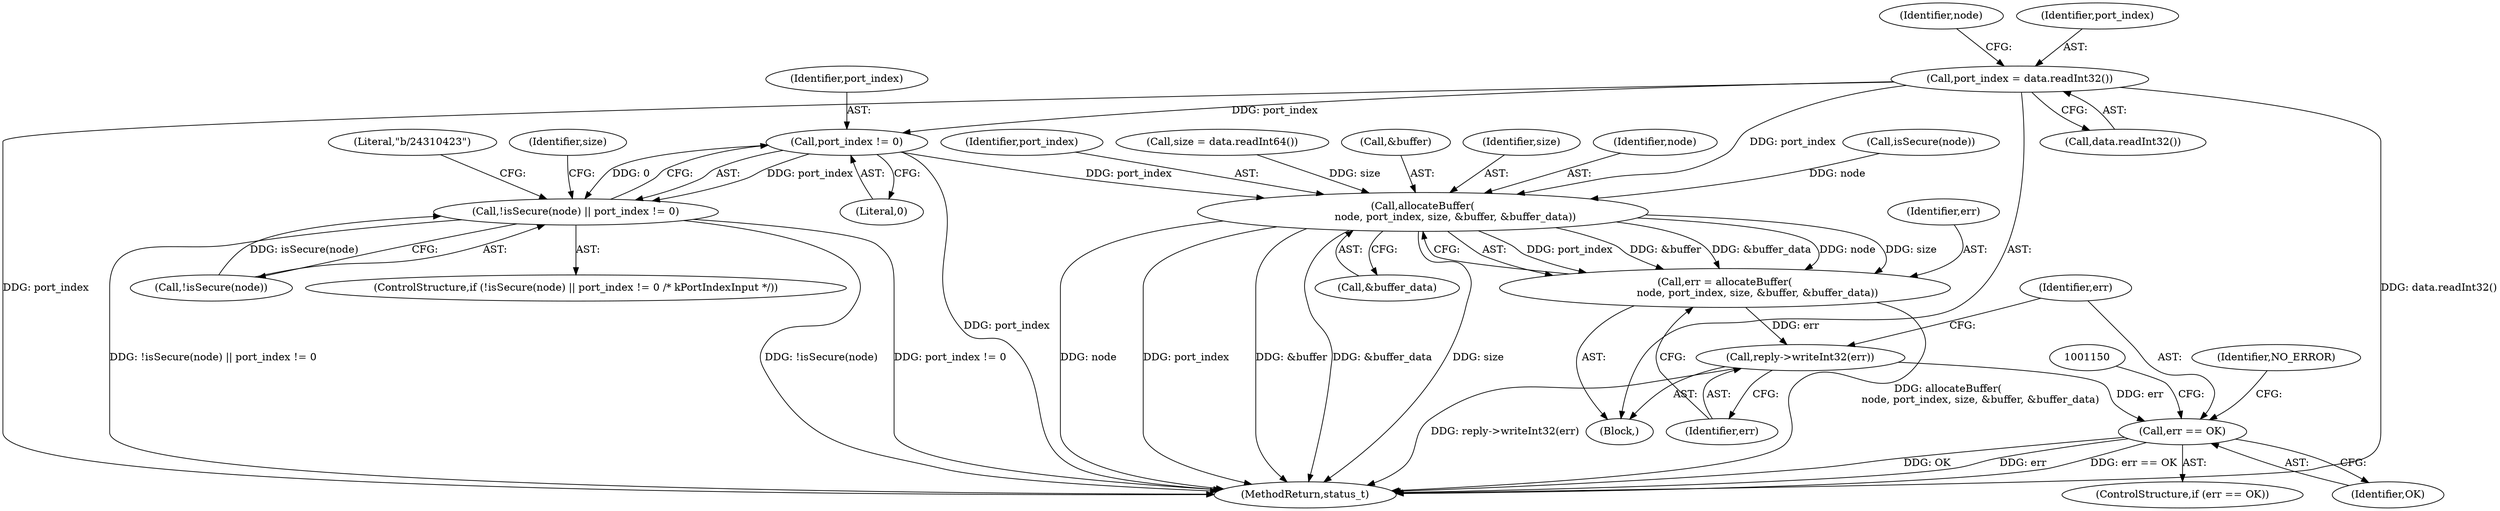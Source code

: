 digraph "0_Android_db829699d3293f254a7387894303451a91278986@API" {
"1001106" [label="(Call,port_index = data.readInt32())"];
"1001114" [label="(Call,port_index != 0)"];
"1001110" [label="(Call,!isSecure(node) || port_index != 0)"];
"1001133" [label="(Call,allocateBuffer(\n                    node, port_index, size, &buffer, &buffer_data))"];
"1001131" [label="(Call,err = allocateBuffer(\n                    node, port_index, size, &buffer, &buffer_data))"];
"1001141" [label="(Call,reply->writeInt32(err))"];
"1001144" [label="(Call,err == OK)"];
"1001364" [label="(MethodReturn,status_t)"];
"1001094" [label="(Block,)"];
"1001144" [label="(Call,err == OK)"];
"1001141" [label="(Call,reply->writeInt32(err))"];
"1001112" [label="(Call,isSecure(node))"];
"1001114" [label="(Call,port_index != 0)"];
"1001115" [label="(Identifier,port_index)"];
"1001116" [label="(Literal,0)"];
"1001135" [label="(Identifier,port_index)"];
"1001142" [label="(Identifier,err)"];
"1001125" [label="(Call,size = data.readInt64())"];
"1001139" [label="(Call,&buffer_data)"];
"1001111" [label="(Call,!isSecure(node))"];
"1001137" [label="(Call,&buffer)"];
"1001136" [label="(Identifier,size)"];
"1001106" [label="(Call,port_index = data.readInt32())"];
"1001146" [label="(Identifier,OK)"];
"1001108" [label="(Call,data.readInt32())"];
"1001145" [label="(Identifier,err)"];
"1001143" [label="(ControlStructure,if (err == OK))"];
"1001134" [label="(Identifier,node)"];
"1001113" [label="(Identifier,node)"];
"1001109" [label="(ControlStructure,if (!isSecure(node) || port_index != 0 /* kPortIndexInput */))"];
"1001119" [label="(Literal,\"b/24310423\")"];
"1001132" [label="(Identifier,err)"];
"1001131" [label="(Call,err = allocateBuffer(\n                    node, port_index, size, &buffer, &buffer_data))"];
"1001107" [label="(Identifier,port_index)"];
"1001110" [label="(Call,!isSecure(node) || port_index != 0)"];
"1001157" [label="(Identifier,NO_ERROR)"];
"1001133" [label="(Call,allocateBuffer(\n                    node, port_index, size, &buffer, &buffer_data))"];
"1001126" [label="(Identifier,size)"];
"1001106" -> "1001094"  [label="AST: "];
"1001106" -> "1001108"  [label="CFG: "];
"1001107" -> "1001106"  [label="AST: "];
"1001108" -> "1001106"  [label="AST: "];
"1001113" -> "1001106"  [label="CFG: "];
"1001106" -> "1001364"  [label="DDG: data.readInt32()"];
"1001106" -> "1001364"  [label="DDG: port_index"];
"1001106" -> "1001114"  [label="DDG: port_index"];
"1001106" -> "1001133"  [label="DDG: port_index"];
"1001114" -> "1001110"  [label="AST: "];
"1001114" -> "1001116"  [label="CFG: "];
"1001115" -> "1001114"  [label="AST: "];
"1001116" -> "1001114"  [label="AST: "];
"1001110" -> "1001114"  [label="CFG: "];
"1001114" -> "1001364"  [label="DDG: port_index"];
"1001114" -> "1001110"  [label="DDG: port_index"];
"1001114" -> "1001110"  [label="DDG: 0"];
"1001114" -> "1001133"  [label="DDG: port_index"];
"1001110" -> "1001109"  [label="AST: "];
"1001110" -> "1001111"  [label="CFG: "];
"1001111" -> "1001110"  [label="AST: "];
"1001119" -> "1001110"  [label="CFG: "];
"1001126" -> "1001110"  [label="CFG: "];
"1001110" -> "1001364"  [label="DDG: port_index != 0"];
"1001110" -> "1001364"  [label="DDG: !isSecure(node) || port_index != 0"];
"1001110" -> "1001364"  [label="DDG: !isSecure(node)"];
"1001111" -> "1001110"  [label="DDG: isSecure(node)"];
"1001133" -> "1001131"  [label="AST: "];
"1001133" -> "1001139"  [label="CFG: "];
"1001134" -> "1001133"  [label="AST: "];
"1001135" -> "1001133"  [label="AST: "];
"1001136" -> "1001133"  [label="AST: "];
"1001137" -> "1001133"  [label="AST: "];
"1001139" -> "1001133"  [label="AST: "];
"1001131" -> "1001133"  [label="CFG: "];
"1001133" -> "1001364"  [label="DDG: node"];
"1001133" -> "1001364"  [label="DDG: port_index"];
"1001133" -> "1001364"  [label="DDG: &buffer"];
"1001133" -> "1001364"  [label="DDG: &buffer_data"];
"1001133" -> "1001364"  [label="DDG: size"];
"1001133" -> "1001131"  [label="DDG: port_index"];
"1001133" -> "1001131"  [label="DDG: &buffer"];
"1001133" -> "1001131"  [label="DDG: &buffer_data"];
"1001133" -> "1001131"  [label="DDG: node"];
"1001133" -> "1001131"  [label="DDG: size"];
"1001112" -> "1001133"  [label="DDG: node"];
"1001125" -> "1001133"  [label="DDG: size"];
"1001131" -> "1001094"  [label="AST: "];
"1001132" -> "1001131"  [label="AST: "];
"1001142" -> "1001131"  [label="CFG: "];
"1001131" -> "1001364"  [label="DDG: allocateBuffer(\n                    node, port_index, size, &buffer, &buffer_data)"];
"1001131" -> "1001141"  [label="DDG: err"];
"1001141" -> "1001094"  [label="AST: "];
"1001141" -> "1001142"  [label="CFG: "];
"1001142" -> "1001141"  [label="AST: "];
"1001145" -> "1001141"  [label="CFG: "];
"1001141" -> "1001364"  [label="DDG: reply->writeInt32(err)"];
"1001141" -> "1001144"  [label="DDG: err"];
"1001144" -> "1001143"  [label="AST: "];
"1001144" -> "1001146"  [label="CFG: "];
"1001145" -> "1001144"  [label="AST: "];
"1001146" -> "1001144"  [label="AST: "];
"1001150" -> "1001144"  [label="CFG: "];
"1001157" -> "1001144"  [label="CFG: "];
"1001144" -> "1001364"  [label="DDG: OK"];
"1001144" -> "1001364"  [label="DDG: err"];
"1001144" -> "1001364"  [label="DDG: err == OK"];
}

